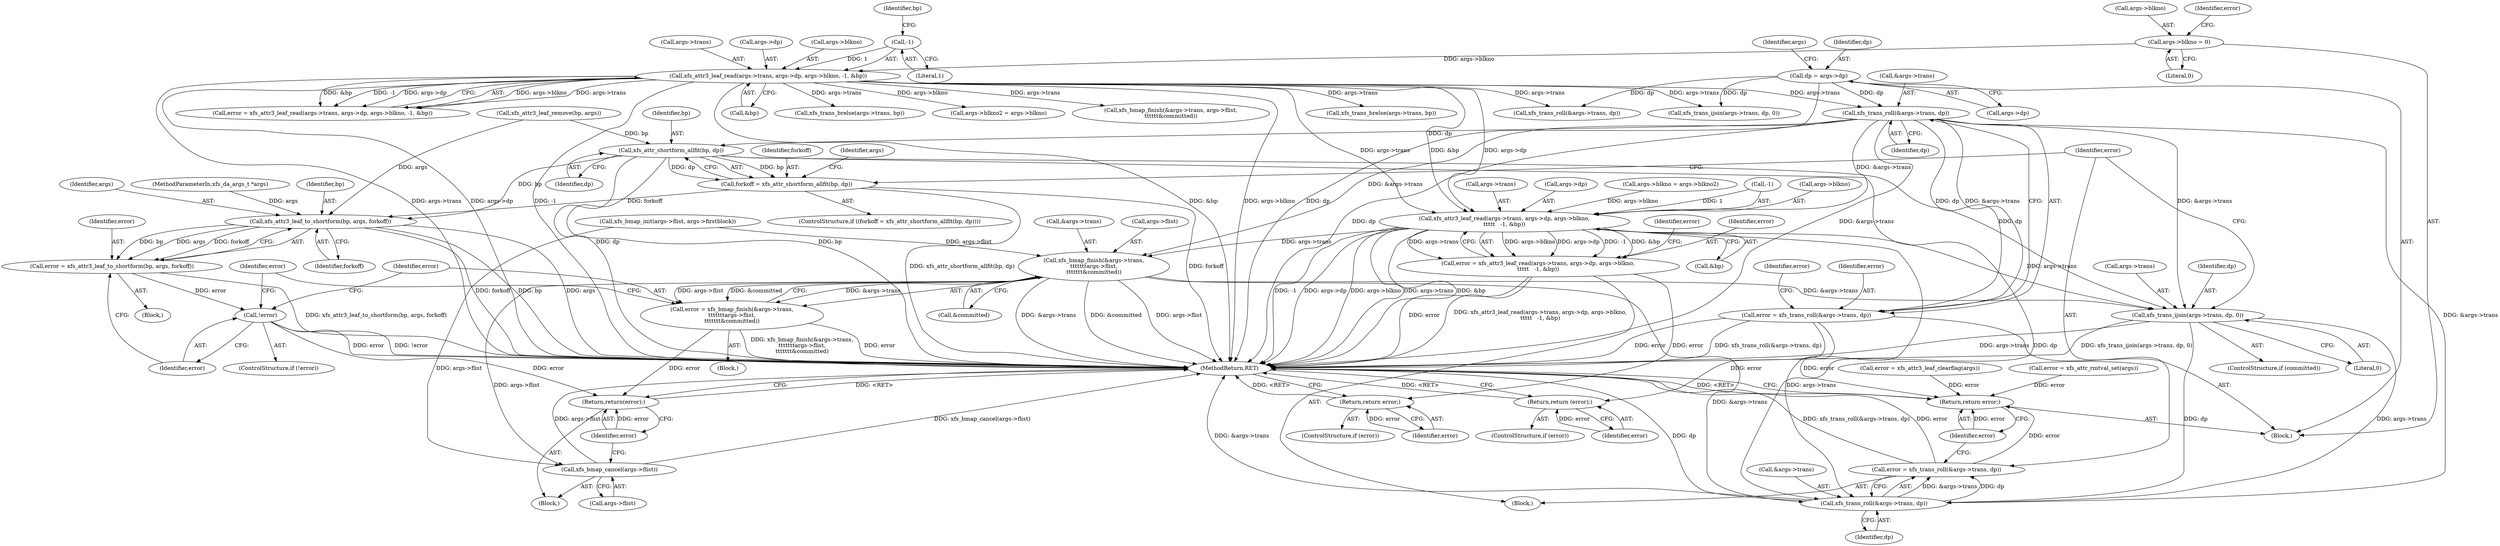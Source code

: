 digraph "0_linux_8275cdd0e7ac550dcce2b3ef6d2fb3b808c1ae59_0@pointer" {
"1000345" [label="(Call,xfs_trans_roll(&args->trans, dp))"];
"1000146" [label="(Call,xfs_attr3_leaf_read(args->trans, args->dp, args->blkno, -1, &bp))"];
"1000139" [label="(Call,args->blkno = 0)"];
"1000156" [label="(Call,-1)"];
"1000134" [label="(Call,dp = args->dp)"];
"1000343" [label="(Call,error = xfs_trans_roll(&args->trans, dp))"];
"1000353" [label="(Return,return (error);)"];
"1000536" [label="(Return,return error;)"];
"1000435" [label="(Call,xfs_attr3_leaf_read(args->trans, args->dp, args->blkno,\n\t\t\t\t\t   -1, &bp))"];
"1000433" [label="(Call,error = xfs_attr3_leaf_read(args->trans, args->dp, args->blkno,\n\t\t\t\t\t   -1, &bp))"];
"1000451" [label="(Return,return error;)"];
"1000482" [label="(Call,xfs_bmap_finish(&args->trans,\n\t\t\t\t\t\t\targs->flist,\n\t\t\t\t\t\t\t&committed))"];
"1000480" [label="(Call,error = xfs_bmap_finish(&args->trans,\n\t\t\t\t\t\t\targs->flist,\n\t\t\t\t\t\t\t&committed))"];
"1000506" [label="(Return,return(error);)"];
"1000502" [label="(Call,xfs_bmap_cancel(args->flist))"];
"1000510" [label="(Call,xfs_trans_ijoin(args->trans, dp, 0))"];
"1000518" [label="(Call,xfs_trans_roll(&args->trans, dp))"];
"1000516" [label="(Call,error = xfs_trans_roll(&args->trans, dp))"];
"1000459" [label="(Call,xfs_attr_shortform_allfit(bp, dp))"];
"1000457" [label="(Call,forkoff = xfs_attr_shortform_allfit(bp, dp))"];
"1000472" [label="(Call,xfs_attr3_leaf_to_shortform(bp, args, forkoff))"];
"1000470" [label="(Call,error = xfs_attr3_leaf_to_shortform(bp, args, forkoff))"];
"1000477" [label="(Call,!error)"];
"1000494" [label="(Block,)"];
"1000519" [label="(Call,&args->trans)"];
"1000482" [label="(Call,xfs_bmap_finish(&args->trans,\n\t\t\t\t\t\t\targs->flist,\n\t\t\t\t\t\t\t&committed))"];
"1000453" [label="(Call,xfs_attr3_leaf_remove(bp, args))"];
"1000515" [label="(Literal,0)"];
"1000477" [label="(Call,!error)"];
"1000180" [label="(Call,xfs_trans_brelse(args->trans, bp))"];
"1000449" [label="(ControlStructure,if (error))"];
"1000475" [label="(Identifier,forkoff)"];
"1000451" [label="(Return,return error;)"];
"1000506" [label="(Return,return(error);)"];
"1000362" [label="(Call,error = xfs_attr_rmtval_set(args))"];
"1000514" [label="(Identifier,dp)"];
"1000376" [label="(Block,)"];
"1000487" [label="(Call,args->flist)"];
"1000345" [label="(Call,xfs_trans_roll(&args->trans, dp))"];
"1000470" [label="(Call,error = xfs_attr3_leaf_to_shortform(bp, args, forkoff))"];
"1000352" [label="(Identifier,error)"];
"1000158" [label="(Call,&bp)"];
"1000532" [label="(Call,error = xfs_attr3_leaf_clearflag(args))"];
"1000134" [label="(Call,dp = args->dp)"];
"1000139" [label="(Call,args->blkno = 0)"];
"1000436" [label="(Call,args->trans)"];
"1000517" [label="(Identifier,error)"];
"1000153" [label="(Call,args->blkno)"];
"1000433" [label="(Call,error = xfs_attr3_leaf_read(args->trans, args->dp, args->blkno,\n\t\t\t\t\t   -1, &bp))"];
"1000479" [label="(Block,)"];
"1000502" [label="(Call,xfs_bmap_cancel(args->flist))"];
"1000125" [label="(Block,)"];
"1000461" [label="(Identifier,dp)"];
"1000435" [label="(Call,xfs_attr3_leaf_read(args->trans, args->dp, args->blkno,\n\t\t\t\t\t   -1, &bp))"];
"1000136" [label="(Call,args->dp)"];
"1000478" [label="(Identifier,error)"];
"1000144" [label="(Call,error = xfs_attr3_leaf_read(args->trans, args->dp, args->blkno, -1, &bp))"];
"1000354" [label="(Identifier,error)"];
"1000319" [label="(Call,xfs_trans_ijoin(args->trans, dp, 0))"];
"1000346" [label="(Call,&args->trans)"];
"1000536" [label="(Return,return error;)"];
"1000147" [label="(Call,args->trans)"];
"1000483" [label="(Call,&args->trans)"];
"1000150" [label="(Call,args->dp)"];
"1000434" [label="(Identifier,error)"];
"1000459" [label="(Call,xfs_attr_shortform_allfit(bp, dp))"];
"1000200" [label="(Call,xfs_trans_brelse(args->trans, bp))"];
"1000159" [label="(Identifier,bp)"];
"1000450" [label="(Identifier,error)"];
"1000493" [label="(Identifier,error)"];
"1000481" [label="(Identifier,error)"];
"1000344" [label="(Identifier,error)"];
"1000353" [label="(Return,return (error);)"];
"1000351" [label="(ControlStructure,if (error))"];
"1000143" [label="(Literal,0)"];
"1000474" [label="(Identifier,args)"];
"1000140" [label="(Call,args->blkno)"];
"1000463" [label="(Call,xfs_bmap_init(args->flist, args->firstblock))"];
"1000439" [label="(Call,args->dp)"];
"1000507" [label="(Identifier,error)"];
"1000392" [label="(Call,args->blkno = args->blkno2)"];
"1000537" [label="(Identifier,error)"];
"1000141" [label="(Identifier,args)"];
"1000511" [label="(Call,args->trans)"];
"1000516" [label="(Call,error = xfs_trans_roll(&args->trans, dp))"];
"1000156" [label="(Call,-1)"];
"1000457" [label="(Call,forkoff = xfs_attr_shortform_allfit(bp, dp))"];
"1000510" [label="(Call,xfs_trans_ijoin(args->trans, dp, 0))"];
"1000442" [label="(Call,args->blkno)"];
"1000214" [label="(Call,args->blkno2 = args->blkno)"];
"1000462" [label="(Block,)"];
"1000460" [label="(Identifier,bp)"];
"1000146" [label="(Call,xfs_attr3_leaf_read(args->trans, args->dp, args->blkno, -1, &bp))"];
"1000452" [label="(Identifier,error)"];
"1000503" [label="(Call,args->flist)"];
"1000327" [label="(Call,xfs_trans_roll(&args->trans, dp))"];
"1000343" [label="(Call,error = xfs_trans_roll(&args->trans, dp))"];
"1000456" [label="(ControlStructure,if ((forkoff = xfs_attr_shortform_allfit(bp, dp))))"];
"1000471" [label="(Identifier,error)"];
"1000476" [label="(ControlStructure,if (!error))"];
"1000145" [label="(Identifier,error)"];
"1000291" [label="(Call,xfs_bmap_finish(&args->trans, args->flist,\n\t\t\t\t\t\t&committed))"];
"1000465" [label="(Identifier,args)"];
"1000157" [label="(Literal,1)"];
"1000447" [label="(Call,&bp)"];
"1000124" [label="(MethodParameterIn,xfs_da_args_t *args)"];
"1000135" [label="(Identifier,dp)"];
"1000480" [label="(Call,error = xfs_bmap_finish(&args->trans,\n\t\t\t\t\t\t\targs->flist,\n\t\t\t\t\t\t\t&committed))"];
"1000350" [label="(Identifier,dp)"];
"1000472" [label="(Call,xfs_attr3_leaf_to_shortform(bp, args, forkoff))"];
"1000445" [label="(Call,-1)"];
"1000538" [label="(MethodReturn,RET)"];
"1000458" [label="(Identifier,forkoff)"];
"1000518" [label="(Call,xfs_trans_roll(&args->trans, dp))"];
"1000508" [label="(ControlStructure,if (committed))"];
"1000523" [label="(Identifier,dp)"];
"1000473" [label="(Identifier,bp)"];
"1000490" [label="(Call,&committed)"];
"1000345" -> "1000343"  [label="AST: "];
"1000345" -> "1000350"  [label="CFG: "];
"1000346" -> "1000345"  [label="AST: "];
"1000350" -> "1000345"  [label="AST: "];
"1000343" -> "1000345"  [label="CFG: "];
"1000345" -> "1000538"  [label="DDG: dp"];
"1000345" -> "1000538"  [label="DDG: &args->trans"];
"1000345" -> "1000343"  [label="DDG: &args->trans"];
"1000345" -> "1000343"  [label="DDG: dp"];
"1000146" -> "1000345"  [label="DDG: args->trans"];
"1000134" -> "1000345"  [label="DDG: dp"];
"1000345" -> "1000435"  [label="DDG: &args->trans"];
"1000345" -> "1000459"  [label="DDG: dp"];
"1000345" -> "1000482"  [label="DDG: &args->trans"];
"1000345" -> "1000510"  [label="DDG: &args->trans"];
"1000345" -> "1000518"  [label="DDG: &args->trans"];
"1000146" -> "1000144"  [label="AST: "];
"1000146" -> "1000158"  [label="CFG: "];
"1000147" -> "1000146"  [label="AST: "];
"1000150" -> "1000146"  [label="AST: "];
"1000153" -> "1000146"  [label="AST: "];
"1000156" -> "1000146"  [label="AST: "];
"1000158" -> "1000146"  [label="AST: "];
"1000144" -> "1000146"  [label="CFG: "];
"1000146" -> "1000538"  [label="DDG: &bp"];
"1000146" -> "1000538"  [label="DDG: args->blkno"];
"1000146" -> "1000538"  [label="DDG: args->dp"];
"1000146" -> "1000538"  [label="DDG: -1"];
"1000146" -> "1000538"  [label="DDG: args->trans"];
"1000146" -> "1000144"  [label="DDG: args->blkno"];
"1000146" -> "1000144"  [label="DDG: args->trans"];
"1000146" -> "1000144"  [label="DDG: &bp"];
"1000146" -> "1000144"  [label="DDG: -1"];
"1000146" -> "1000144"  [label="DDG: args->dp"];
"1000139" -> "1000146"  [label="DDG: args->blkno"];
"1000156" -> "1000146"  [label="DDG: 1"];
"1000146" -> "1000180"  [label="DDG: args->trans"];
"1000146" -> "1000200"  [label="DDG: args->trans"];
"1000146" -> "1000214"  [label="DDG: args->blkno"];
"1000146" -> "1000291"  [label="DDG: args->trans"];
"1000146" -> "1000319"  [label="DDG: args->trans"];
"1000146" -> "1000327"  [label="DDG: args->trans"];
"1000146" -> "1000435"  [label="DDG: args->trans"];
"1000146" -> "1000435"  [label="DDG: args->dp"];
"1000146" -> "1000435"  [label="DDG: &bp"];
"1000139" -> "1000125"  [label="AST: "];
"1000139" -> "1000143"  [label="CFG: "];
"1000140" -> "1000139"  [label="AST: "];
"1000143" -> "1000139"  [label="AST: "];
"1000145" -> "1000139"  [label="CFG: "];
"1000156" -> "1000157"  [label="CFG: "];
"1000157" -> "1000156"  [label="AST: "];
"1000159" -> "1000156"  [label="CFG: "];
"1000134" -> "1000125"  [label="AST: "];
"1000134" -> "1000136"  [label="CFG: "];
"1000135" -> "1000134"  [label="AST: "];
"1000136" -> "1000134"  [label="AST: "];
"1000141" -> "1000134"  [label="CFG: "];
"1000134" -> "1000538"  [label="DDG: dp"];
"1000134" -> "1000319"  [label="DDG: dp"];
"1000134" -> "1000327"  [label="DDG: dp"];
"1000343" -> "1000125"  [label="AST: "];
"1000344" -> "1000343"  [label="AST: "];
"1000352" -> "1000343"  [label="CFG: "];
"1000343" -> "1000538"  [label="DDG: error"];
"1000343" -> "1000538"  [label="DDG: xfs_trans_roll(&args->trans, dp)"];
"1000343" -> "1000353"  [label="DDG: error"];
"1000343" -> "1000536"  [label="DDG: error"];
"1000353" -> "1000351"  [label="AST: "];
"1000353" -> "1000354"  [label="CFG: "];
"1000354" -> "1000353"  [label="AST: "];
"1000538" -> "1000353"  [label="CFG: "];
"1000353" -> "1000538"  [label="DDG: <RET>"];
"1000354" -> "1000353"  [label="DDG: error"];
"1000536" -> "1000125"  [label="AST: "];
"1000536" -> "1000537"  [label="CFG: "];
"1000537" -> "1000536"  [label="AST: "];
"1000538" -> "1000536"  [label="CFG: "];
"1000536" -> "1000538"  [label="DDG: <RET>"];
"1000537" -> "1000536"  [label="DDG: error"];
"1000532" -> "1000536"  [label="DDG: error"];
"1000516" -> "1000536"  [label="DDG: error"];
"1000362" -> "1000536"  [label="DDG: error"];
"1000435" -> "1000433"  [label="AST: "];
"1000435" -> "1000447"  [label="CFG: "];
"1000436" -> "1000435"  [label="AST: "];
"1000439" -> "1000435"  [label="AST: "];
"1000442" -> "1000435"  [label="AST: "];
"1000445" -> "1000435"  [label="AST: "];
"1000447" -> "1000435"  [label="AST: "];
"1000433" -> "1000435"  [label="CFG: "];
"1000435" -> "1000538"  [label="DDG: args->blkno"];
"1000435" -> "1000538"  [label="DDG: args->trans"];
"1000435" -> "1000538"  [label="DDG: &bp"];
"1000435" -> "1000538"  [label="DDG: -1"];
"1000435" -> "1000538"  [label="DDG: args->dp"];
"1000435" -> "1000433"  [label="DDG: args->blkno"];
"1000435" -> "1000433"  [label="DDG: args->dp"];
"1000435" -> "1000433"  [label="DDG: -1"];
"1000435" -> "1000433"  [label="DDG: &bp"];
"1000435" -> "1000433"  [label="DDG: args->trans"];
"1000392" -> "1000435"  [label="DDG: args->blkno"];
"1000445" -> "1000435"  [label="DDG: 1"];
"1000435" -> "1000482"  [label="DDG: args->trans"];
"1000435" -> "1000510"  [label="DDG: args->trans"];
"1000435" -> "1000518"  [label="DDG: args->trans"];
"1000433" -> "1000376"  [label="AST: "];
"1000434" -> "1000433"  [label="AST: "];
"1000450" -> "1000433"  [label="CFG: "];
"1000433" -> "1000538"  [label="DDG: error"];
"1000433" -> "1000538"  [label="DDG: xfs_attr3_leaf_read(args->trans, args->dp, args->blkno,\n\t\t\t\t\t   -1, &bp)"];
"1000433" -> "1000451"  [label="DDG: error"];
"1000451" -> "1000449"  [label="AST: "];
"1000451" -> "1000452"  [label="CFG: "];
"1000452" -> "1000451"  [label="AST: "];
"1000538" -> "1000451"  [label="CFG: "];
"1000451" -> "1000538"  [label="DDG: <RET>"];
"1000452" -> "1000451"  [label="DDG: error"];
"1000482" -> "1000480"  [label="AST: "];
"1000482" -> "1000490"  [label="CFG: "];
"1000483" -> "1000482"  [label="AST: "];
"1000487" -> "1000482"  [label="AST: "];
"1000490" -> "1000482"  [label="AST: "];
"1000480" -> "1000482"  [label="CFG: "];
"1000482" -> "1000538"  [label="DDG: &args->trans"];
"1000482" -> "1000538"  [label="DDG: &committed"];
"1000482" -> "1000538"  [label="DDG: args->flist"];
"1000482" -> "1000480"  [label="DDG: &args->trans"];
"1000482" -> "1000480"  [label="DDG: args->flist"];
"1000482" -> "1000480"  [label="DDG: &committed"];
"1000463" -> "1000482"  [label="DDG: args->flist"];
"1000482" -> "1000502"  [label="DDG: args->flist"];
"1000482" -> "1000510"  [label="DDG: &args->trans"];
"1000482" -> "1000518"  [label="DDG: &args->trans"];
"1000480" -> "1000479"  [label="AST: "];
"1000481" -> "1000480"  [label="AST: "];
"1000493" -> "1000480"  [label="CFG: "];
"1000480" -> "1000538"  [label="DDG: error"];
"1000480" -> "1000538"  [label="DDG: xfs_bmap_finish(&args->trans,\n\t\t\t\t\t\t\targs->flist,\n\t\t\t\t\t\t\t&committed)"];
"1000480" -> "1000506"  [label="DDG: error"];
"1000506" -> "1000494"  [label="AST: "];
"1000506" -> "1000507"  [label="CFG: "];
"1000507" -> "1000506"  [label="AST: "];
"1000538" -> "1000506"  [label="CFG: "];
"1000506" -> "1000538"  [label="DDG: <RET>"];
"1000507" -> "1000506"  [label="DDG: error"];
"1000477" -> "1000506"  [label="DDG: error"];
"1000502" -> "1000494"  [label="AST: "];
"1000502" -> "1000503"  [label="CFG: "];
"1000503" -> "1000502"  [label="AST: "];
"1000507" -> "1000502"  [label="CFG: "];
"1000502" -> "1000538"  [label="DDG: args->flist"];
"1000502" -> "1000538"  [label="DDG: xfs_bmap_cancel(args->flist)"];
"1000463" -> "1000502"  [label="DDG: args->flist"];
"1000510" -> "1000508"  [label="AST: "];
"1000510" -> "1000515"  [label="CFG: "];
"1000511" -> "1000510"  [label="AST: "];
"1000514" -> "1000510"  [label="AST: "];
"1000515" -> "1000510"  [label="AST: "];
"1000517" -> "1000510"  [label="CFG: "];
"1000510" -> "1000538"  [label="DDG: args->trans"];
"1000510" -> "1000538"  [label="DDG: xfs_trans_ijoin(args->trans, dp, 0)"];
"1000459" -> "1000510"  [label="DDG: dp"];
"1000510" -> "1000518"  [label="DDG: args->trans"];
"1000510" -> "1000518"  [label="DDG: dp"];
"1000518" -> "1000516"  [label="AST: "];
"1000518" -> "1000523"  [label="CFG: "];
"1000519" -> "1000518"  [label="AST: "];
"1000523" -> "1000518"  [label="AST: "];
"1000516" -> "1000518"  [label="CFG: "];
"1000518" -> "1000538"  [label="DDG: &args->trans"];
"1000518" -> "1000538"  [label="DDG: dp"];
"1000518" -> "1000516"  [label="DDG: &args->trans"];
"1000518" -> "1000516"  [label="DDG: dp"];
"1000459" -> "1000518"  [label="DDG: dp"];
"1000516" -> "1000376"  [label="AST: "];
"1000517" -> "1000516"  [label="AST: "];
"1000537" -> "1000516"  [label="CFG: "];
"1000516" -> "1000538"  [label="DDG: xfs_trans_roll(&args->trans, dp)"];
"1000516" -> "1000538"  [label="DDG: error"];
"1000459" -> "1000457"  [label="AST: "];
"1000459" -> "1000461"  [label="CFG: "];
"1000460" -> "1000459"  [label="AST: "];
"1000461" -> "1000459"  [label="AST: "];
"1000457" -> "1000459"  [label="CFG: "];
"1000459" -> "1000538"  [label="DDG: dp"];
"1000459" -> "1000538"  [label="DDG: bp"];
"1000459" -> "1000457"  [label="DDG: bp"];
"1000459" -> "1000457"  [label="DDG: dp"];
"1000453" -> "1000459"  [label="DDG: bp"];
"1000459" -> "1000472"  [label="DDG: bp"];
"1000457" -> "1000456"  [label="AST: "];
"1000458" -> "1000457"  [label="AST: "];
"1000465" -> "1000457"  [label="CFG: "];
"1000517" -> "1000457"  [label="CFG: "];
"1000457" -> "1000538"  [label="DDG: xfs_attr_shortform_allfit(bp, dp)"];
"1000457" -> "1000538"  [label="DDG: forkoff"];
"1000457" -> "1000472"  [label="DDG: forkoff"];
"1000472" -> "1000470"  [label="AST: "];
"1000472" -> "1000475"  [label="CFG: "];
"1000473" -> "1000472"  [label="AST: "];
"1000474" -> "1000472"  [label="AST: "];
"1000475" -> "1000472"  [label="AST: "];
"1000470" -> "1000472"  [label="CFG: "];
"1000472" -> "1000538"  [label="DDG: args"];
"1000472" -> "1000538"  [label="DDG: forkoff"];
"1000472" -> "1000538"  [label="DDG: bp"];
"1000472" -> "1000470"  [label="DDG: bp"];
"1000472" -> "1000470"  [label="DDG: args"];
"1000472" -> "1000470"  [label="DDG: forkoff"];
"1000453" -> "1000472"  [label="DDG: args"];
"1000124" -> "1000472"  [label="DDG: args"];
"1000470" -> "1000462"  [label="AST: "];
"1000471" -> "1000470"  [label="AST: "];
"1000478" -> "1000470"  [label="CFG: "];
"1000470" -> "1000538"  [label="DDG: xfs_attr3_leaf_to_shortform(bp, args, forkoff)"];
"1000470" -> "1000477"  [label="DDG: error"];
"1000477" -> "1000476"  [label="AST: "];
"1000477" -> "1000478"  [label="CFG: "];
"1000478" -> "1000477"  [label="AST: "];
"1000481" -> "1000477"  [label="CFG: "];
"1000493" -> "1000477"  [label="CFG: "];
"1000477" -> "1000538"  [label="DDG: !error"];
"1000477" -> "1000538"  [label="DDG: error"];
}
